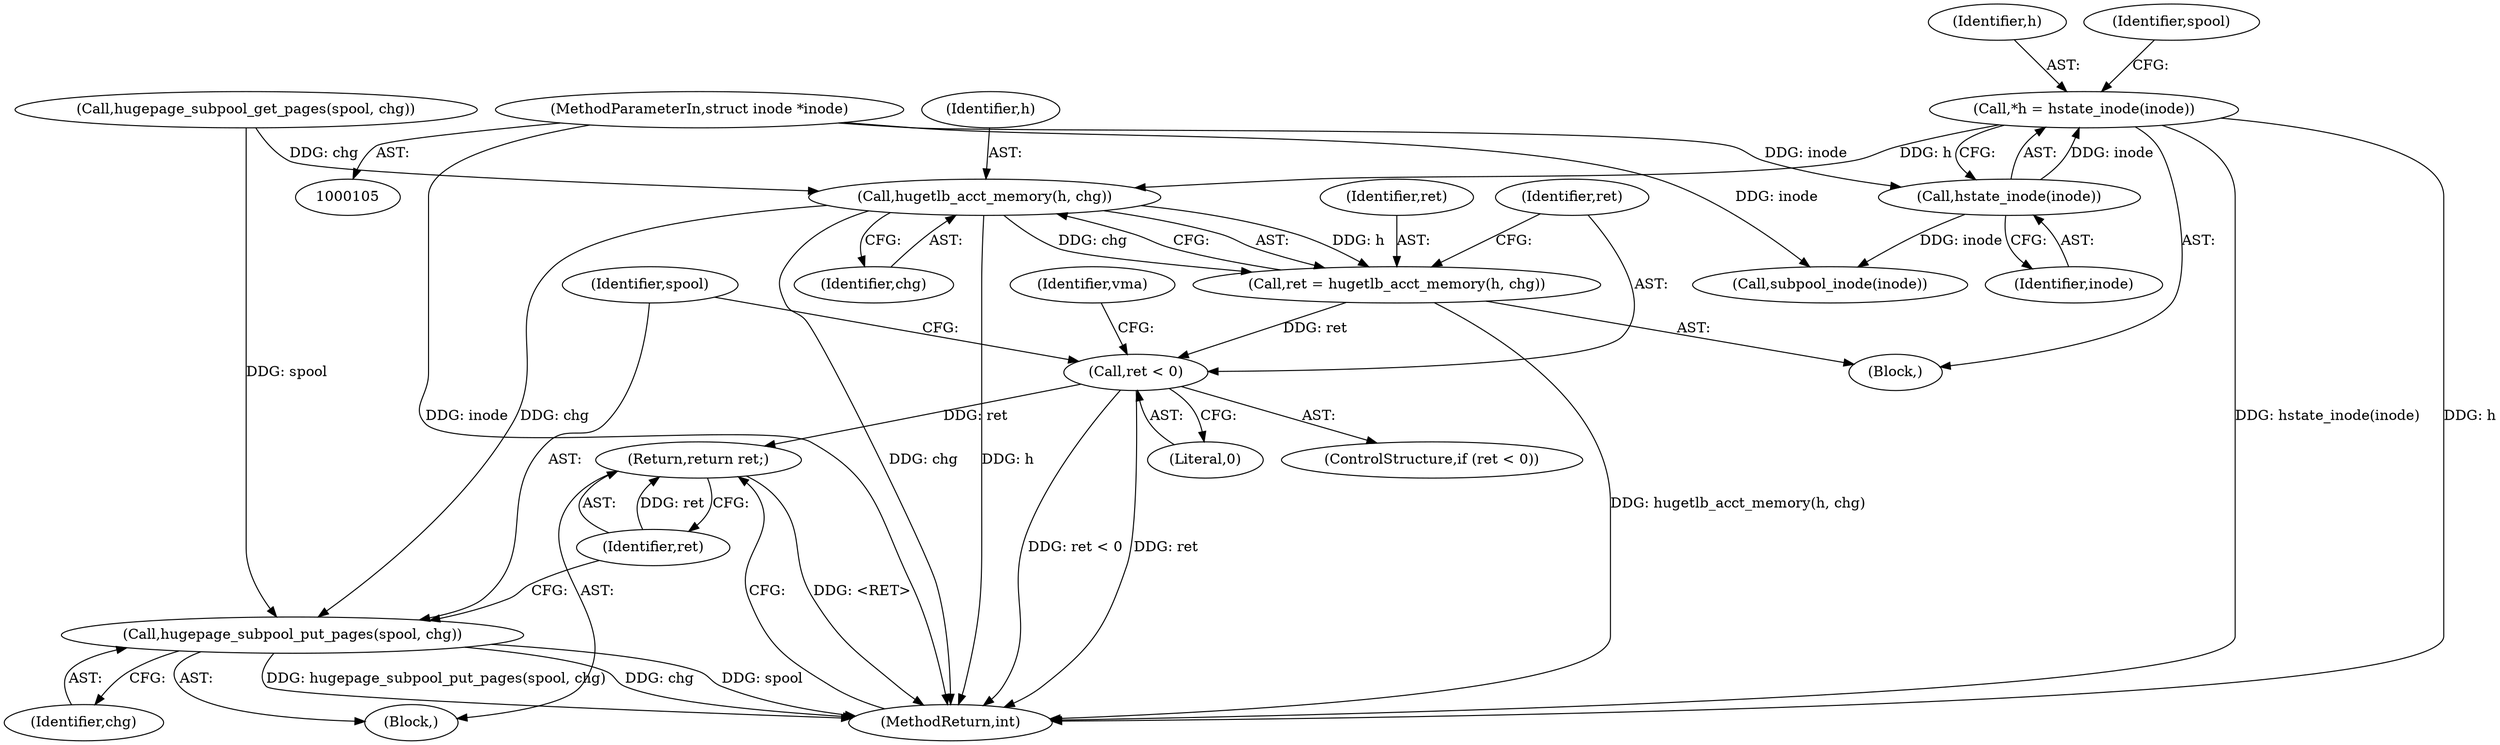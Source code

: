 digraph "0_linux_90481622d75715bfcb68501280a917dbfe516029_6@pointer" {
"1000115" [label="(Call,*h = hstate_inode(inode))"];
"1000117" [label="(Call,hstate_inode(inode))"];
"1000106" [label="(MethodParameterIn,struct inode *inode)"];
"1000188" [label="(Call,hugetlb_acct_memory(h, chg))"];
"1000186" [label="(Call,ret = hugetlb_acct_memory(h, chg))"];
"1000192" [label="(Call,ret < 0)"];
"1000199" [label="(Return,return ret;)"];
"1000196" [label="(Call,hugepage_subpool_put_pages(spool, chg))"];
"1000116" [label="(Identifier,h)"];
"1000200" [label="(Identifier,ret)"];
"1000118" [label="(Identifier,inode)"];
"1000197" [label="(Identifier,spool)"];
"1000191" [label="(ControlStructure,if (ret < 0))"];
"1000188" [label="(Call,hugetlb_acct_memory(h, chg))"];
"1000186" [label="(Call,ret = hugetlb_acct_memory(h, chg))"];
"1000180" [label="(Call,hugepage_subpool_get_pages(spool, chg))"];
"1000190" [label="(Identifier,chg)"];
"1000187" [label="(Identifier,ret)"];
"1000106" [label="(MethodParameterIn,struct inode *inode)"];
"1000204" [label="(Identifier,vma)"];
"1000199" [label="(Return,return ret;)"];
"1000221" [label="(MethodReturn,int)"];
"1000117" [label="(Call,hstate_inode(inode))"];
"1000122" [label="(Call,subpool_inode(inode))"];
"1000193" [label="(Identifier,ret)"];
"1000196" [label="(Call,hugepage_subpool_put_pages(spool, chg))"];
"1000192" [label="(Call,ret < 0)"];
"1000115" [label="(Call,*h = hstate_inode(inode))"];
"1000111" [label="(Block,)"];
"1000195" [label="(Block,)"];
"1000121" [label="(Identifier,spool)"];
"1000189" [label="(Identifier,h)"];
"1000194" [label="(Literal,0)"];
"1000198" [label="(Identifier,chg)"];
"1000115" -> "1000111"  [label="AST: "];
"1000115" -> "1000117"  [label="CFG: "];
"1000116" -> "1000115"  [label="AST: "];
"1000117" -> "1000115"  [label="AST: "];
"1000121" -> "1000115"  [label="CFG: "];
"1000115" -> "1000221"  [label="DDG: hstate_inode(inode)"];
"1000115" -> "1000221"  [label="DDG: h"];
"1000117" -> "1000115"  [label="DDG: inode"];
"1000115" -> "1000188"  [label="DDG: h"];
"1000117" -> "1000118"  [label="CFG: "];
"1000118" -> "1000117"  [label="AST: "];
"1000106" -> "1000117"  [label="DDG: inode"];
"1000117" -> "1000122"  [label="DDG: inode"];
"1000106" -> "1000105"  [label="AST: "];
"1000106" -> "1000221"  [label="DDG: inode"];
"1000106" -> "1000122"  [label="DDG: inode"];
"1000188" -> "1000186"  [label="AST: "];
"1000188" -> "1000190"  [label="CFG: "];
"1000189" -> "1000188"  [label="AST: "];
"1000190" -> "1000188"  [label="AST: "];
"1000186" -> "1000188"  [label="CFG: "];
"1000188" -> "1000221"  [label="DDG: chg"];
"1000188" -> "1000221"  [label="DDG: h"];
"1000188" -> "1000186"  [label="DDG: h"];
"1000188" -> "1000186"  [label="DDG: chg"];
"1000180" -> "1000188"  [label="DDG: chg"];
"1000188" -> "1000196"  [label="DDG: chg"];
"1000186" -> "1000111"  [label="AST: "];
"1000187" -> "1000186"  [label="AST: "];
"1000193" -> "1000186"  [label="CFG: "];
"1000186" -> "1000221"  [label="DDG: hugetlb_acct_memory(h, chg)"];
"1000186" -> "1000192"  [label="DDG: ret"];
"1000192" -> "1000191"  [label="AST: "];
"1000192" -> "1000194"  [label="CFG: "];
"1000193" -> "1000192"  [label="AST: "];
"1000194" -> "1000192"  [label="AST: "];
"1000197" -> "1000192"  [label="CFG: "];
"1000204" -> "1000192"  [label="CFG: "];
"1000192" -> "1000221"  [label="DDG: ret"];
"1000192" -> "1000221"  [label="DDG: ret < 0"];
"1000192" -> "1000199"  [label="DDG: ret"];
"1000199" -> "1000195"  [label="AST: "];
"1000199" -> "1000200"  [label="CFG: "];
"1000200" -> "1000199"  [label="AST: "];
"1000221" -> "1000199"  [label="CFG: "];
"1000199" -> "1000221"  [label="DDG: <RET>"];
"1000200" -> "1000199"  [label="DDG: ret"];
"1000196" -> "1000195"  [label="AST: "];
"1000196" -> "1000198"  [label="CFG: "];
"1000197" -> "1000196"  [label="AST: "];
"1000198" -> "1000196"  [label="AST: "];
"1000200" -> "1000196"  [label="CFG: "];
"1000196" -> "1000221"  [label="DDG: spool"];
"1000196" -> "1000221"  [label="DDG: hugepage_subpool_put_pages(spool, chg)"];
"1000196" -> "1000221"  [label="DDG: chg"];
"1000180" -> "1000196"  [label="DDG: spool"];
}
